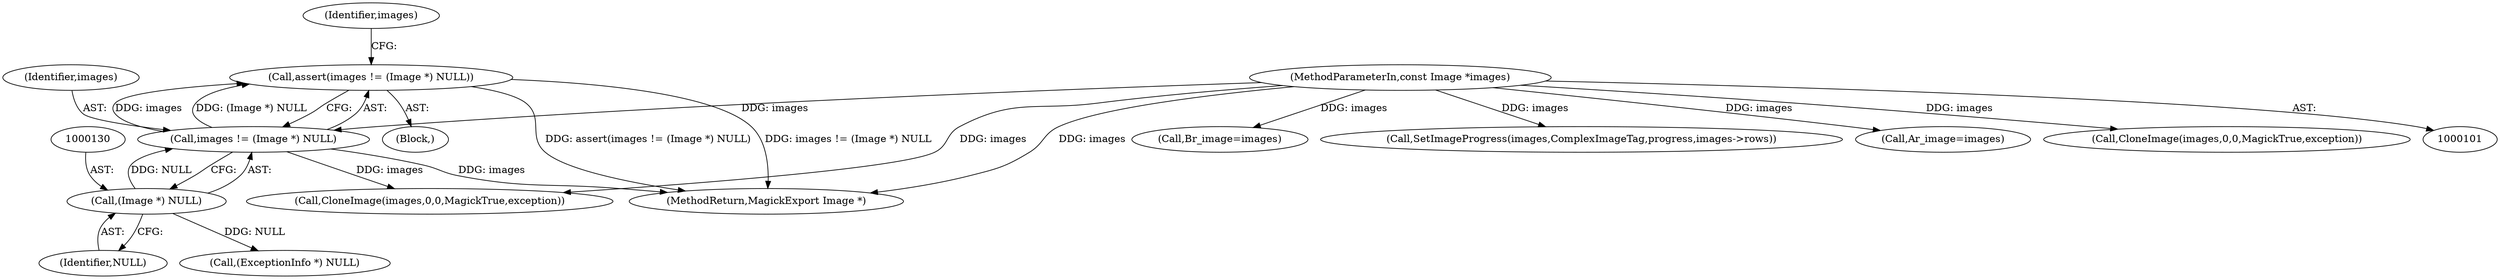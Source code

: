 digraph "0_ImageMagick_d5089971bd792311aaab5cb73460326d7ef7f32d@API" {
"1000126" [label="(Call,assert(images != (Image *) NULL))"];
"1000127" [label="(Call,images != (Image *) NULL)"];
"1000102" [label="(MethodParameterIn,const Image *images)"];
"1000129" [label="(Call,(Image *) NULL)"];
"1000131" [label="(Identifier,NULL)"];
"1000135" [label="(Identifier,images)"];
"1000287" [label="(Call,Br_image=images)"];
"1000951" [label="(MethodReturn,MagickExport Image *)"];
"1000903" [label="(Call,SetImageProgress(images,ComplexImageTag,progress,images->rows))"];
"1000129" [label="(Call,(Image *) NULL)"];
"1000156" [label="(Call,(ExceptionInfo *) NULL)"];
"1000126" [label="(Call,assert(images != (Image *) NULL))"];
"1000127" [label="(Call,images != (Image *) NULL)"];
"1000105" [label="(Block,)"];
"1000279" [label="(Call,Ar_image=images)"];
"1000191" [label="(Call,CloneImage(images,0,0,MagickTrue,exception))"];
"1000128" [label="(Identifier,images)"];
"1000235" [label="(Call,CloneImage(images,0,0,MagickTrue,exception))"];
"1000102" [label="(MethodParameterIn,const Image *images)"];
"1000126" -> "1000105"  [label="AST: "];
"1000126" -> "1000127"  [label="CFG: "];
"1000127" -> "1000126"  [label="AST: "];
"1000135" -> "1000126"  [label="CFG: "];
"1000126" -> "1000951"  [label="DDG: assert(images != (Image *) NULL)"];
"1000126" -> "1000951"  [label="DDG: images != (Image *) NULL"];
"1000127" -> "1000126"  [label="DDG: images"];
"1000127" -> "1000126"  [label="DDG: (Image *) NULL"];
"1000127" -> "1000129"  [label="CFG: "];
"1000128" -> "1000127"  [label="AST: "];
"1000129" -> "1000127"  [label="AST: "];
"1000127" -> "1000951"  [label="DDG: images"];
"1000102" -> "1000127"  [label="DDG: images"];
"1000129" -> "1000127"  [label="DDG: NULL"];
"1000127" -> "1000191"  [label="DDG: images"];
"1000102" -> "1000101"  [label="AST: "];
"1000102" -> "1000951"  [label="DDG: images"];
"1000102" -> "1000191"  [label="DDG: images"];
"1000102" -> "1000235"  [label="DDG: images"];
"1000102" -> "1000279"  [label="DDG: images"];
"1000102" -> "1000287"  [label="DDG: images"];
"1000102" -> "1000903"  [label="DDG: images"];
"1000129" -> "1000131"  [label="CFG: "];
"1000130" -> "1000129"  [label="AST: "];
"1000131" -> "1000129"  [label="AST: "];
"1000129" -> "1000156"  [label="DDG: NULL"];
}
